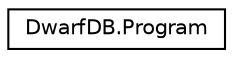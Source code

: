 digraph "Graphical Class Hierarchy"
{
  edge [fontname="Helvetica",fontsize="10",labelfontname="Helvetica",labelfontsize="10"];
  node [fontname="Helvetica",fontsize="10",shape=record];
  rankdir="LR";
  Node1 [label="DwarfDB.Program",height=0.2,width=0.4,color="black", fillcolor="white", style="filled",URL="$class_dwarf_d_b_1_1_program.html",tooltip="Description of Employees. "];
}
